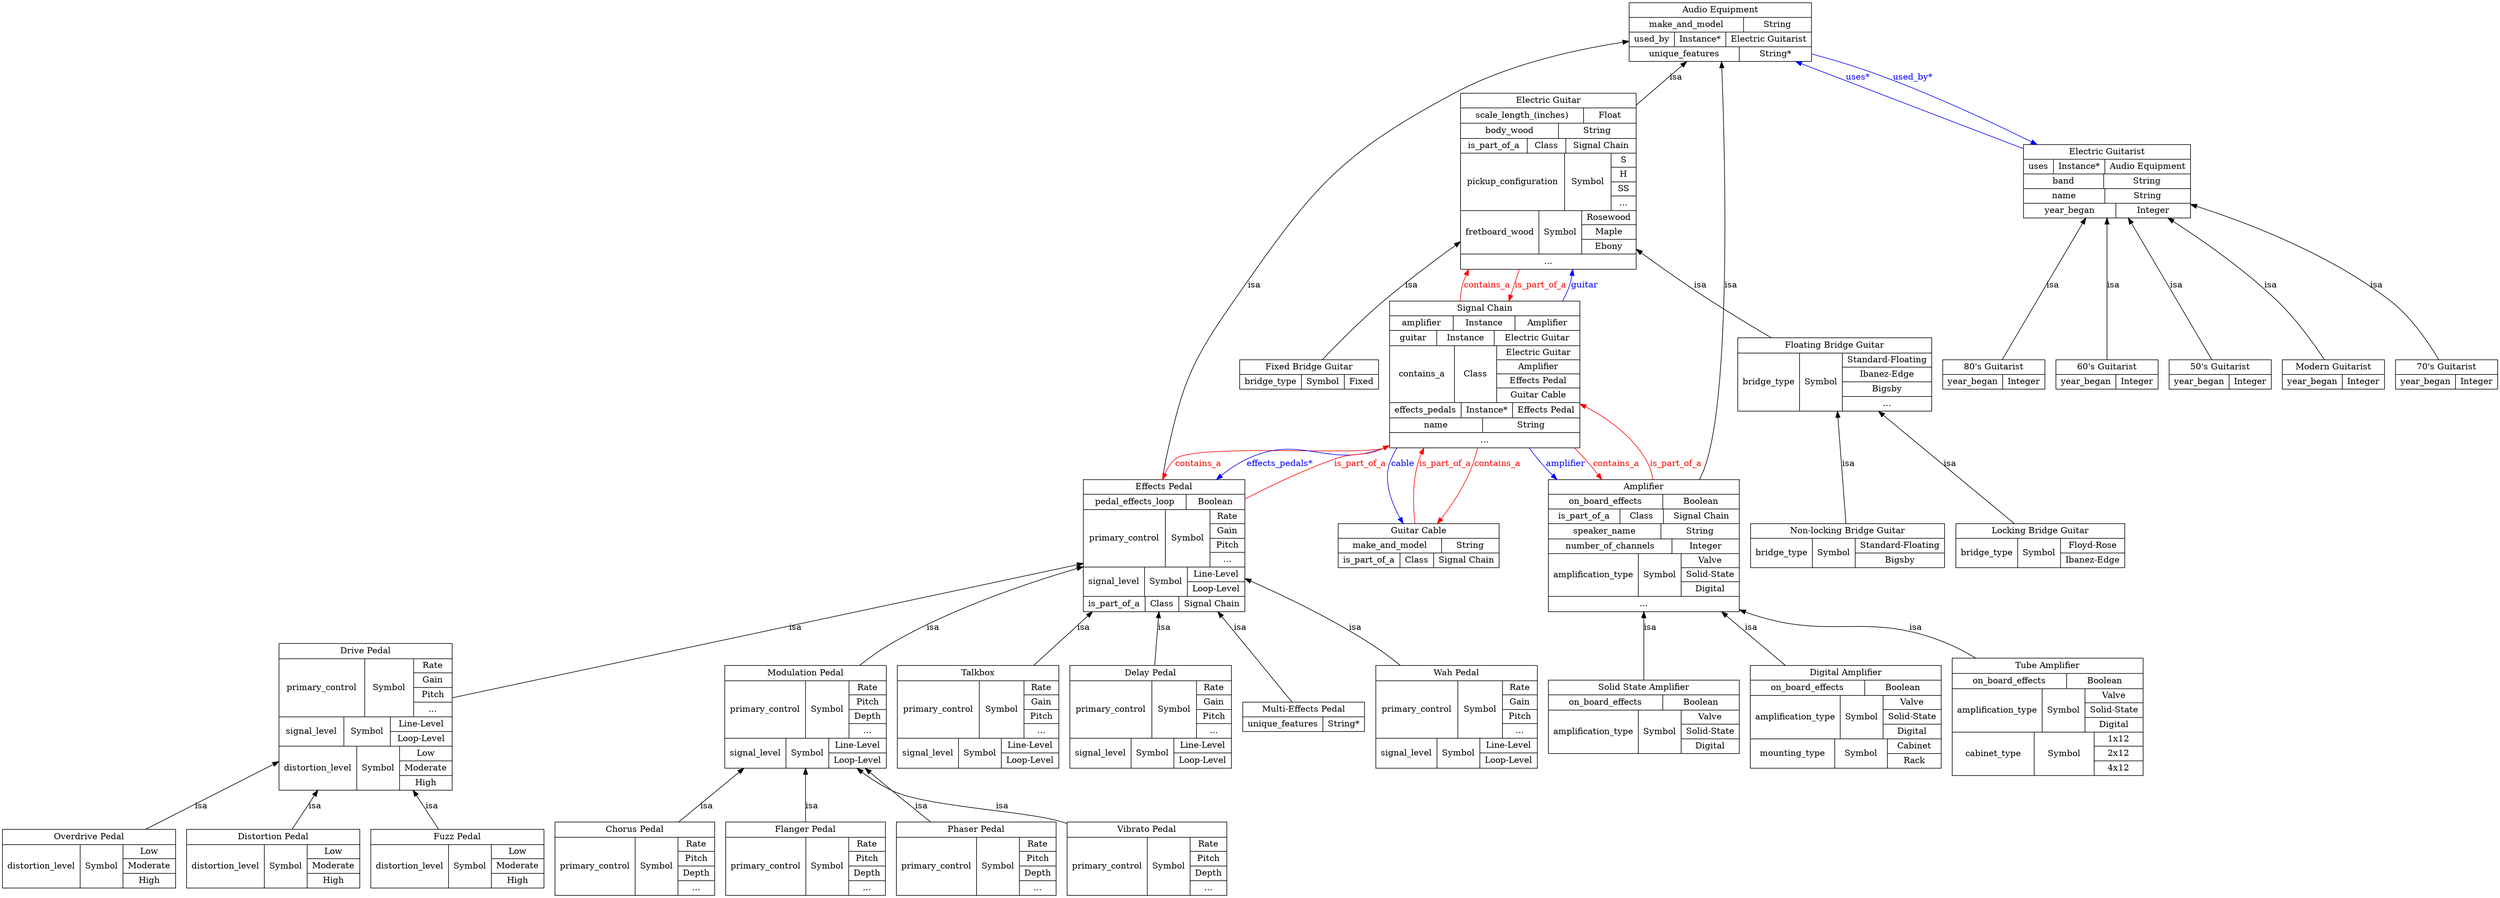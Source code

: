 digraph signalchain {
	node [label="\N"];
	graph [bb="0,0,3507,1460"];
	"Fixed Bridge Guitar" [label="{Fixed Bridge Guitar|{bridge_type|Symbol|{Fixed}}}", shape=record, color="0.0,0.0,0.0", fontcolor="0.0,0.0,0.0", pos="1833,852", rects="1737,852,1929,876 1737,828,1821,852 1821,828,1880,852 1880,828,1929,852", width="2.67", height="0.67"];
	"Electric Guitar" [label="{Electric Guitar|{scale_length_(inches)|Float}|{body_wood|String}|{is_part_of_a|Class|{Signal Chain}}|{pickup_configuration|Symb\
ol|{S|H|SS|...}}|{fretboard_wood|Symbol|{Rosewood|Maple|Ebony}}|{...}}", shape=record, color="0.0,0.0,0.0", fontcolor="0.0,0.0,0.0", pos="2176,1168", rects="2056,1288,2297,1312 2056,1264,2222,1288 2222,1264,2297,1288 2056,1240,2193,1264 2193,1240,2297,1264 2056,1216,2148,1240 2148,121\
6,2202,1240 2202,1216,2297,1240 2056,1120,2196,1216 2196,1120,2260,1216 2260,1192,2297,1216 2260,1168,2297,1192 2260,1144,2297,1\
168 2260,1120,2297,1144 2056,1048,2161,1120 2161,1048,2220,1120 2220,1096,2297,1120 2220,1072,2297,1096 2220,1048,2297,1072 2056\
,1024,2297,1048", width="3.33", height="4.00"];
	"Fuzz Pedal" [label="{Fuzz Pedal|{distortion_level|Symbol|{Low|Moderate|High}}}", shape=record, color="0.0,0.0,0.0", fontcolor="0.0,0.0,0.0", pos="616,60", rects="500,84,733,108 500,12,603,84 603,12,662,84 662,60,733,84 662,36,733,60 662,12,733,36", width="3.22", height="1.33"];
	"Drive Pedal" [label="{Drive Pedal|{primary_control|Symbol|{Rate|Gain|Pitch|...}}|{signal_level|Symbol|{Line-Level|Loop-Level}}|{distortion_level|Symb\
ol|{Low|Moderate|High}}}", shape=record, color="0.0,0.0,0.0", fontcolor="0.0,0.0,0.0", pos="491,292", rects="375,388,608,412 375,292,489,388 489,292,555,388 555,364,608,388 555,340,608,364 555,316,608,340 555,292,608,316 375,244,461,292 \
461,244,523,292 523,268,608,292 523,244,608,268 375,172,478,244 478,172,537,244 537,220,608,244 537,196,608,220 537,172,608,196", width="3.22", height="3.33"];
	Amplifier [label="{Amplifier|{on_board_effects|Boolean}|{is_part_of_a|Class|{Signal Chain}}|{speaker_name|String}|{number_of_channels|Integer}|{am\
plification_type|Symbol|{Valve|Solid-State|Digital}}|{...}}", shape=record, color="0.0,0.0,0.0", fontcolor="0.0,0.0,0.0", pos="2333,572", rects="2205,656,2462,680 2205,632,2358,656 2358,632,2462,656 2205,608,2303,632 2303,608,2362,632 2362,608,2462,632 2205,584,2356,608 23\
56,584,2462,608 2205,560,2372,584 2372,560,2462,584 2205,488,2325,560 2325,488,2384,560 2384,536,2462,560 2384,512,2462,536 2384\
,488,2462,512 2205,464,2462,488", width="3.56", height="3.00"];
	"Audio Equipment" [label="{Audio Equipment|{make_and_model|String}|{used_by|Instance*|{Electric Guitarist}}|{unique_features|String*}}", shape=record, color="0.0,0.0,0.0", fontcolor="0.0,0.0,0.0", pos="2451,1412", rects="2329,1436,2574,1460 2329,1412,2484,1436 2484,1412,2574,1436 2329,1388,2393,1412 2393,1388,2462,1412 2462,1388,2574,1412 2329,136\
4,2476,1388 2476,1364,2574,1388", width="3.39", height="1.33"];
	"Signal Chain" [label="{Signal Chain|{amplifier|Instance|{Amplifier}}|{guitar|Instance|{Electric Guitar}}|{contains_a|Class|{Electric Guitar|Amplifier|\
Effects Pedal|Guitar Cable}}|{effects_pedals|Instance*|{Effects Pedal}}|{name|String}|{...}}", shape=record, color="0.0,0.0,0.0", fontcolor="0.0,0.0,0.0", pos="2075,852", rects="1947,948,2203,972 1947,924,2031,948 2031,924,2113,948 2113,924,2203,948 1947,900,2010,924 2010,900,2088,924 2088,900,2203,924 19\
47,804,2034,900 2034,804,2092,900 2092,876,2203,900 2092,852,2203,876 2092,828,2203,852 2092,804,2203,828 1947,780,2043,804 2043\
,780,2112,804 2112,780,2203,804 1947,756,2073,780 2073,756,2203,780 1947,732,2203,756", width="3.56", height="3.33"];
	"Effects Pedal" [label="{Effects Pedal|{pedal_effects_loop|Boolean}|{primary_control|Symbol|{Rate|Gain|Pitch|...}}|{signal_level|Symbol|{Line-Level|Loop\
-Level}}|{is_part_of_a|Class|{Signal Chain}}}", shape=record, color="0.0,0.0,0.0", fontcolor="0.0,0.0,0.0", pos="1579,572", rects="1467,656,1691,680 1467,632,1608,656 1608,632,1691,656 1467,536,1578,632 1578,536,1641,632 1641,608,1691,632 1641,584,1691,608 16\
41,560,1691,584 1641,536,1691,560 1467,488,1550,536 1550,488,1609,536 1609,512,1691,536 1609,488,1691,512 1467,464,1554,488 1554\
,464,1602,488 1602,464,1691,488", width="3.11", height="3.00"];
	"Solid State Amplifier" [label="{Solid State Amplifier|{on_board_effects|Boolean}|{amplification_type|Symbol|{Valve|Solid-State|Digital}}}", shape=record, color="0.0,0.0,0.0", fontcolor="0.0,0.0,0.0", pos="2257,292", rects="2129,328,2386,352 2129,304,2282,328 2282,304,2386,328 2129,232,2249,304 2249,232,2308,304 2308,280,2386,304 2308,256,2386,280 23\
08,232,2386,256", width="3.56", height="1.67"];
	"Overdrive Pedal" [label="{Overdrive Pedal|{distortion_level|Symbol|{Low|Moderate|High}}}", shape=record, color="0.0,0.0,0.0", fontcolor="0.0,0.0,0.0", pos="116,60", rects="0,84,233,108 0,12,103,84 103,12,162,84 162,60,233,84 162,36,233,60 162,12,233,36", width="3.22", height="1.33"];
	"Digital Amplifier" [label="{Digital Amplifier|{on_board_effects|Boolean}|{amplification_type|Symbol|{Valve|Solid-State|Digital}}|{mounting_type|Symbol|{Cab\
inet|Rack}}}", shape=record, color="0.0,0.0,0.0", fontcolor="0.0,0.0,0.0", pos="2531,292", rects="2403,352,2660,376 2403,328,2556,352 2556,328,2660,352 2403,256,2523,328 2523,256,2582,328 2582,304,2660,328 2582,280,2660,304 25\
82,256,2660,280 2403,208,2515,256 2515,208,2587,256 2587,232,2660,256 2587,208,2660,232", width="3.56", height="2.33"];
	"Flanger Pedal" [label="{Flanger Pedal|{primary_control|Symbol|{Rate|Pitch|Depth|...}}}", shape=record, color="0.0,0.0,0.0", fontcolor="0.0,0.0,0.0", pos="1095,60", rects="986,96,1204,120 986,0,1093,96 1093,0,1152,96 1152,72,1204,96 1152,48,1204,72 1152,24,1204,48 1152,0,1204,24", width="3.03", height="1.67"];
	"Modulation Pedal" [label="{Modulation Pedal|{primary_control|Symbol|{Rate|Pitch|Depth|...}}|{signal_level|Symbol|{Line-Level|Loop-Level}}}", shape=record, color="0.0,0.0,0.0", fontcolor="0.0,0.0,0.0", pos="1095,292", rects="983,352,1207,376 983,256,1092,352 1092,256,1153,352 1153,328,1207,352 1153,304,1207,328 1153,280,1207,304 1153,256,1207,280 983,\
208,1066,256 1066,208,1125,256 1125,232,1207,256 1125,208,1207,232", width="3.11", height="2.33"];
	"Distortion Pedal" [label="{Distortion Pedal|{distortion_level|Symbol|{Low|Moderate|High}}}", shape=record, color="0.0,0.0,0.0", fontcolor="0.0,0.0,0.0", pos="366,60", rects="250,84,483,108 250,12,353,84 353,12,412,84 412,60,483,84 412,36,483,60 412,12,483,36", width="3.22", height="1.33"];
	"Phaser Pedal" [label="{Phaser Pedal|{primary_control|Symbol|{Rate|Pitch|Depth|...}}}", shape=record, color="0.0,0.0,0.0", fontcolor="0.0,0.0,0.0", pos="1331,60", rects="1222,96,1440,120 1222,0,1329,96 1329,0,1388,96 1388,72,1440,96 1388,48,1440,72 1388,24,1440,48 1388,0,1440,24", width="3.03", height="1.67"];
	"Locking Bridge Guitar" [label="{Locking Bridge Guitar|{bridge_type|Symbol|{Floyd-Rose|Ibanez-Edge}}}", shape=record, color="0.0,0.0,0.0", fontcolor="0.0,0.0,0.0", pos="2870,572", rects="2755,584,2985,608 2755,536,2839,584 2839,536,2898,584 2898,560,2985,584 2898,536,2985,560", width="3.19", height="1.00"];
	"Floating Bridge Guitar" [label="{Floating Bridge Guitar|{bridge_type|Symbol|{Standard-Floating|Ibanez-Edge|Bigsby|...}}}", shape=record, color="0.0,0.0,0.0", fontcolor="0.0,0.0,0.0", pos="2608,852", rects="2479,888,2738,912 2479,792,2563,888 2563,792,2622,888 2622,864,2738,888 2622,840,2738,864 2622,816,2738,840 2622,792,2738,816", width="3.58", height="1.67"];
	Talkbox [label="{Talkbox|{primary_control|Symbol|{Rate|Gain|Pitch|...}}|{signal_level|Symbol|{Line-Level|Loop-Level}}}", shape=record, color="0.0,0.0,0.0", fontcolor="0.0,0.0,0.0", pos="1337,292", rects="1225,352,1449,376 1225,256,1336,352 1336,256,1399,352 1399,328,1449,352 1399,304,1449,328 1399,280,1449,304 1399,256,1449,280 12\
25,208,1308,256 1308,208,1367,256 1367,232,1449,256 1367,208,1449,232", width="3.11", height="2.33"];
	"Modern Guitarist" [label="{Modern Guitarist|{year_began|Integer}}", shape=record, color="0.0,0.0,0.0", fontcolor="0.0,0.0,0.0", pos="3285,852", rects="3217,852,3354,876 3217,828,3298,852 3298,828,3354,852", width="1.89", height="0.67"];
	"Electric Guitarist" [label="{Electric Guitarist|{uses|Instance*|{Audio Equipment}}|{band|String}|{name|String}|{year_began|Integer}}", shape=record, color="0.0,0.0,0.0", fontcolor="0.0,0.0,0.0", pos="2977,1168", rects="2864,1204,3090,1228 2864,1180,2906,1204 2906,1180,2975,1204 2975,1180,3090,1204 2864,1156,2974,1180 2974,1156,3090,1180 2864,113\
2,2975,1156 2975,1132,3090,1156 2864,1108,2989,1132 2989,1108,3090,1132", width="3.14", height="1.67"];
	"Vibrato Pedal" [label="{Vibrato Pedal|{primary_control|Symbol|{Rate|Pitch|Depth|...}}}", shape=record, color="0.0,0.0,0.0", fontcolor="0.0,0.0,0.0", pos="1567,60", rects="1458,96,1676,120 1458,0,1565,96 1565,0,1624,96 1624,72,1676,96 1624,48,1676,72 1624,24,1676,48 1624,0,1676,24", width="3.03", height="1.67"];
	"Chorus Pedal" [label="{Chorus Pedal|{primary_control|Symbol|{Rate|Pitch|Depth|...}}}", shape=record, color="0.0,0.0,0.0", fontcolor="0.0,0.0,0.0", pos="859,60", rects="750,96,968,120 750,0,857,96 857,0,916,96 916,72,968,96 916,48,968,72 916,24,968,48 916,0,968,24", width="3.03", height="1.67"];
	"Delay Pedal" [label="{Delay Pedal|{primary_control|Symbol|{Rate|Gain|Pitch|...}}|{signal_level|Symbol|{Line-Level|Loop-Level}}}", shape=record, color="0.0,0.0,0.0", fontcolor="0.0,0.0,0.0", pos="1579,292", rects="1467,352,1691,376 1467,256,1578,352 1578,256,1641,352 1641,328,1691,352 1641,304,1691,328 1641,280,1691,304 1641,256,1691,280 14\
67,208,1550,256 1550,208,1609,256 1609,232,1691,256 1609,208,1691,232", width="3.11", height="2.33"];
	"Multi-Effects Pedal" [label="{Multi-Effects Pedal|{unique_features|String*}}", shape=record, color="0.0,0.0,0.0", fontcolor="0.0,0.0,0.0", pos="1789,292", rects="1709,292,1870,316 1709,268,1814,292 1814,268,1870,292", width="2.22", height="0.67"];
	"70's Guitarist" [label="{70's Guitarist|{year_began|Integer}}", shape=record, color="0.0,0.0,0.0", fontcolor="0.0,0.0,0.0", pos="3439,852", rects="3371,852,3508,876 3371,828,3452,852 3452,828,3508,852", width="1.89", height="0.67"];
	"Guitar Cable" [label="{Guitar Cable|{make_and_model|String}|{is_part_of_a|Class|{Signal Chain}}}", shape=record, color="0.0,0.0,0.0", fontcolor="0.0,0.0,0.0", pos="1969,572", rects="1859,584,2080,608 1859,560,2002,584 2002,560,2080,584 1859,536,1945,560 1945,536,1992,560 1992,536,2080,560", width="3.06", height="1.00"];
	"Wah Pedal" [label="{Wah Pedal|{primary_control|Symbol|{Rate|Gain|Pitch|...}}|{signal_level|Symbol|{Line-Level|Loop-Level}}}", shape=record, color="0.0,0.0,0.0", fontcolor="0.0,0.0,0.0", pos="1999,292", rects="1887,352,2111,376 1887,256,1998,352 1998,256,2061,352 2061,328,2111,352 2061,304,2111,328 2061,280,2111,304 2061,256,2111,280 18\
87,208,1970,256 1970,208,2029,256 2029,232,2111,256 2029,208,2111,232", width="3.11", height="2.33"];
	"80's Guitarist" [label="{80's Guitarist|{year_began|Integer}}", shape=record, color="0.0,0.0,0.0", fontcolor="0.0,0.0,0.0", pos="2823,852", rects="2755,852,2892,876 2755,828,2836,852 2836,828,2892,852", width="1.89", height="0.67"];
	"Tube Amplifier" [label="{Tube Amplifier|{on_board_effects|Boolean}|{amplification_type|Symbol|{Valve|Solid-State|Digital}}|{cabinet_type|Symbol|{1x12|2x\
12|4x12}}}", shape=record, color="0.0,0.0,0.0", fontcolor="0.0,0.0,0.0", pos="2805,292", rects="2677,364,2934,388 2677,340,2830,364 2830,340,2934,364 2677,268,2797,340 2797,268,2856,340 2856,316,2934,340 2856,292,2934,316 28\
56,268,2934,292 2677,196,2786,268 2786,196,2867,268 2867,244,2934,268 2867,220,2934,244 2867,196,2934,220", width="3.56", height="2.67"];
	"Non-locking Bridge Guitar" [label="{Non-locking Bridge Guitar|{bridge_type|Symbol|{Standard-Floating|Bigsby}}}", shape=record, color="0.0,0.0,0.0", fontcolor="0.0,0.0,0.0", pos="2608,572", rects="2479,584,2738,608 2479,536,2563,584 2563,536,2622,584 2622,560,2738,584 2622,536,2738,560", width="3.58", height="1.00"];
	"60's Guitarist" [label="{60's Guitarist|{year_began|Integer}}", shape=record, color="0.0,0.0,0.0", fontcolor="0.0,0.0,0.0", pos="2977,852", rects="2909,852,3046,876 2909,828,2990,852 2990,828,3046,852", width="1.89", height="0.67"];
	"50's Guitarist" [label="{50's Guitarist|{year_began|Integer}}", shape=record, color="0.0,0.0,0.0", fontcolor="0.0,0.0,0.0", pos="3131,852", rects="3063,852,3200,876 3063,828,3144,852 3144,828,3200,852", width="1.89", height="0.67"];
	"Electric Guitar" -> "Fixed Bridge Guitar" [dir=back, label=isa, color="0.0,0.0,0.0", fontcolor="0.0,0.0,0.0", pos="s,2056,1030 2049,1022 2021,997 1950,988 1929,972 1894,945 1864,903 1847,876", lp="2037,998"];
	"Drive Pedal" -> "Fuzz Pedal" [dir=back, label=isa, color="0.0,0.0,0.0", fontcolor="0.0,0.0,0.0", pos="s,556,172 561,163 571,143 581,124 590,108", lp="580,146"];
	"Audio Equipment" -> Amplifier [dir=back, label=isa, color="0.0,0.0,0.0", fontcolor="0.0,0.0,0.0", pos="s,2455,1364 2456,1354 2466,1229 2477,931 2404,698 2402,692 2400,686 2397,680", lp="2464,998"];
	Amplifier -> "Signal Chain" [label=is_part_of_a, color="0.0,1.0,1.0", fontcolor="0.0,1.0,1.0", style=filled, pos="e,2203,732 2339,680 2336,693 2330,704 2321,714 2287,749 2255,714 2212,728", lp="2365,706"];
	"Audio Equipment" -> "Effects Pedal" [dir=back, label=isa, color="0.0,0.0,0.0", fontcolor="0.0,0.0,0.0", pos="s,2329,1364 2320,1359 2218,1299 2155,1371 2047,1312 1751,1150 1679,1036 1579,714 1576,703 1574,692 1573,680", lp="1706,998"];
	"Effects Pedal" -> "Signal Chain" [label=is_part_of_a, color="0.0,1.0,1.0", fontcolor="0.0,1.0,1.0", style=filled, pos="e,1947,824 1691,680 1707,687 1928,721 1938,732 1963,758 1941,788 1944,814", lp="1911,706"];
	Amplifier -> "Solid State Amplifier" [dir=back, label=isa, color="0.0,0.0,0.0", fontcolor="0.0,0.0,0.0", pos="s,2304,464 2301,454 2291,419 2281,382 2273,352", lp="2306,438"];
	"Drive Pedal" -> "Overdrive Pedal" [dir=back, label=isa, color="0.0,0.0,0.0", fontcolor="0.0,0.0,0.0", pos="s,375,172 368,165 324,127 292,145 233,120 225,116 216,112 208,108", lp="366,146"];
	Amplifier -> "Digital Amplifier" [dir=back, label=isa, color="0.0,0.0,0.0", fontcolor="0.0,0.0,0.0", pos="s,2410,464 2416,455 2434,429 2454,401 2472,376", lp="2439,438"];
	"Modulation Pedal" -> "Flanger Pedal" [dir=back, label=isa, color="0.0,0.0,0.0", fontcolor="0.0,0.0,0.0", pos="s,1095,208 1095,198 1095,172 1095,144 1095,120", lp="1103,146"];
	"Drive Pedal" -> "Distortion Pedal" [dir=back, label=isa, color="0.0,0.0,0.0", fontcolor="0.0,0.0,0.0", pos="s,426,172 421,163 411,143 401,124 392,108", lp="427,146"];
	"Modulation Pedal" -> "Phaser Pedal" [dir=back, label=isa, color="0.0,0.0,0.0", fontcolor="0.0,0.0,0.0", pos="s,1172,208 1179,201 1188,191 1197,181 1207,172 1224,155 1244,137 1262,120", lp="1250,146"];
	"Effects Pedal" -> "Drive Pedal" [dir=back, label=isa, color="0.0,0.0,0.0", fontcolor="0.0,0.0,0.0", pos="s,1467,549 1464,540 1459,515 1481,485 1455,464 1438,448 636,421 608,412", lp="1278,438"];
	"Floating Bridge Guitar" -> "Locking Bridge Guitar" [dir=back, label=isa, color="0.0,0.0,0.0", fontcolor="0.0,0.0,0.0", pos="s,2664,792 2671,785 2723,729 2795,653 2836,608", lp="2757,706"];
	"Effects Pedal" -> Talkbox [dir=back, label=isa, color="0.0,0.0,0.0", fontcolor="0.0,0.0,0.0", pos="s,1485,464 1478,456 1455,429 1431,401 1409,376", lp="1480,438"];
	"Electric Guitarist" -> "Modern Guitarist" [dir=back, label=isa, color="0.0,0.0,0.0", fontcolor="0.0,0.0,0.0", pos="s,3048,1108 3051,1098 3057,1073 3062,1048 3090,1024 3135,983 3171,1012 3217,972 3247,945 3267,903 3277,876", lp="3190,998"];
	"Modulation Pedal" -> "Vibrato Pedal" [dir=back, label=isa, color="0.0,0.0,0.0", fontcolor="0.0,0.0,0.0", pos="s,1196,208 1198,198 1200,189 1205,180 1215,172 1237,155 1431,129 1458,120", lp="1370,146"];
	"Electric Guitarist" -> "Audio Equipment" [label="uses*", color="0.6666667,1.0,1.0", fontcolor="0.6666667,1.0,1.0", style=filled, pos="e,2574,1364 2944,1228 2924,1258 2897,1292 2864,1312 2810,1343 2654,1346 2584,1361", lp="2821,1338"];
	"Modulation Pedal" -> "Chorus Pedal" [dir=back, label=isa, color="0.0,0.0,0.0", fontcolor="0.0,0.0,0.0", pos="s,1019,208 1012,201 1002,191 993,181 983,172 966,155 947,137 929,120", lp="976,146"];
	"Effects Pedal" -> "Delay Pedal" [dir=back, label=isa, color="0.0,0.0,0.0", fontcolor="0.0,0.0,0.0", pos="s,1579,464 1579,454 1579,428 1579,401 1579,376", lp="1587,438"];
	"Effects Pedal" -> "Multi-Effects Pedal" [dir=back, label=isa, color="0.0,0.0,0.0", fontcolor="0.0,0.0,0.0", pos="s,1669,464 1675,456 1687,441 1698,426 1709,412 1733,380 1759,341 1774,316", lp="1704,438"];
	"Electric Guitar" -> "Floating Bridge Guitar" [dir=back, label=isa, color="0.0,0.0,0.0", fontcolor="0.0,0.0,0.0", pos="s,2297,1024 2305,1018 2344,994 2364,1003 2413,990 2442,981 2452,986 2479,972 2506,956 2533,934 2554,912", lp="2421,998"];
	"Electric Guitarist" -> "70's Guitarist" [dir=back, label=isa, color="0.0,0.0,0.0", fontcolor="0.0,0.0,0.0", pos="s,3069,1108 3070,1098 3074,1067 3077,1035 3090,1024 3094,1019 3195,1007 3202,1006 3277,992 3308,1016 3371,972 3403,948 3422,904 \
3432,876", lp="3344,998"];
	"Guitar Cable" -> "Signal Chain" [label=is_part_of_a, color="0.0,1.0,1.0", fontcolor="0.0,1.0,1.0", style=filled, pos="e,1990,732 1968,608 1968,638 1970,679 1983,714 1984,717 1985,720 1986,723", lp="2018,706"];
	"Effects Pedal" -> "Wah Pedal" [dir=back, label=isa, color="0.0,0.0,0.0", fontcolor="0.0,0.0,0.0", pos="s,1691,464 1699,458 1740,431 1851,433 1887,412 1903,402 1918,390 1932,376", lp="1815,438"];
	"Electric Guitarist" -> "80's Guitarist" [dir=back, label=isa, color="0.0,0.0,0.0", fontcolor="0.0,0.0,0.0", pos="s,2948,1108 2944,1099 2909,1028 2858,923 2835,876", lp="2906,998"];
	Amplifier -> "Tube Amplifier" [dir=back, label=isa, color="0.0,0.0,0.0", fontcolor="0.0,0.0,0.0", pos="s,2462,464 2470,458 2542,406 2593,456 2677,412 2689,405 2701,397 2712,388", lp="2626,438"];
	"Audio Equipment" -> "Electric Guitar" [dir=back, label=isa, color="0.0,0.0,0.0", fontcolor="0.0,0.0,0.0", pos="s,2367,1364 2359,1359 2337,1345 2316,1329 2297,1312", lp="2347,1338"];
	"Electric Guitar" -> "Signal Chain" [label=is_part_of_a, color="0.0,1.0,1.0", fontcolor="0.0,1.0,1.0", style=filled, pos="e,2113,972 2130,1024 2125,1010 2121,996 2116,982", lp="2157,998"];
	"Floating Bridge Guitar" -> "Non-locking Bridge Guitar" [dir=back, label=isa, color="0.0,0.0,0.0", fontcolor="0.0,0.0,0.0", pos="s,2608,792 2608,782 2608,727 2608,652 2608,608", lp="2616,706"];
	"Electric Guitarist" -> "60's Guitarist" [dir=back, label=isa, color="0.0,0.0,0.0", fontcolor="0.0,0.0,0.0", pos="s,2977,1108 2977,1098 2977,1028 2977,923 2977,876", lp="2985,998"];
	"Electric Guitarist" -> "50's Guitarist" [dir=back, label=isa, color="0.0,0.0,0.0", fontcolor="0.0,0.0,0.0", pos="s,3006,1108 3010,1099 3045,1028 3096,923 3119,876", lp="3069,998"];
	"Signal Chain" -> Amplifier [label=amplifier, color="0.6666667,1.0,1.0", fontcolor="0.6666667,1.0,1.0", style=filled, pos="e,2265,680 2203,735 2207,733 2210,730 2213,728 2222,720 2226,722 2235,714 2244,706 2251,697 2259,688", lp="2272,706"];
	"Signal Chain" -> "Electric Guitar" [label=guitar, color="0.6666667,1.0,1.0", fontcolor="0.6666667,1.0,1.0", style=filled, pos="e,2202,1024 2190,972 2192,978 2194,984 2196,990 2198,998 2200,1006 2201,1014", lp="2214,998"];
	"Signal Chain" -> "Electric Guitar" [label=contains_a, color="0.0,1.0,1.0", fontcolor="0.0,1.0,1.0", style=filled, pos="e,2059,1024 2051,972 2051,984 2052,995 2055,1006 2056,1009 2057,1011 2057,1014", lp="2085,998"];
	"Signal Chain" -> Amplifier [label=contains_a, color="0.0,1.0,1.0", fontcolor="0.0,1.0,1.0", style=filled, pos="e,2205,680 2136,732 2145,720 2156,708 2167,698 2177,688 2186,690 2196,685", lp="2197,706"];
	"Signal Chain" -> "Effects Pedal" [label=contains_a, color="0.0,1.0,1.0", fontcolor="0.0,1.0,1.0", style=filled, pos="e,1574,680 1947,826 1932,797 1967,760 1936,732 1921,719 1607,727 1593,714 1586,707 1580,699 1577,690", lp="1633,706"];
	"Signal Chain" -> "Guitar Cable" [label=contains_a, color="0.0,1.0,1.0", fontcolor="0.0,1.0,1.0", style=filled, pos="e,2001,608 2067,732 2064,720 2061,709 2057,698 2045,668 2026,639 2007,616", lp="2091,706"];
	"Signal Chain" -> "Effects Pedal" [label="effects_pedals*", color="0.6666667,1.0,1.0", fontcolor="0.6666667,1.0,1.0", style=filled, pos="e,1655,680 1947,828 1929,799 1964,763 1936,732 1927,722 1891,723 1878,722 1875,721 1704,715 1701,714 1687,707 1674,698 1662,687", lp="1791,706"];
	"Signal Chain" -> "Guitar Cable" [label=cable, color="0.6666667,1.0,1.0", fontcolor="0.6666667,1.0,1.0", style=filled, pos="e,1959,608 1947,732 1945,723 1943,717 1943,714 1941,706 1942,705 1943,698 1946,671 1951,641 1957,618", lp="1958,706"];
	"Effects Pedal" -> "Modulation Pedal" [dir=back, label=isa, color="0.0,0.0,0.0", fontcolor="0.0,0.0,0.0", pos="s,1467,463 1459,457 1408,423 1256,438 1207,412 1191,403 1175,390 1161,376", lp="1451,438"];
	"Audio Equipment" -> "Electric Guitarist" [label="used_by*", color="0.6666667,1.0,1.0", fontcolor="0.6666667,1.0,1.0", style=filled, pos="e,2951,1228 2574,1397 2578,1387 2574,1373 2587,1364 2598,1355 2827,1351 2841,1346 2889,1326 2923,1278 2946,1237", lp="2893,1338"];
}
